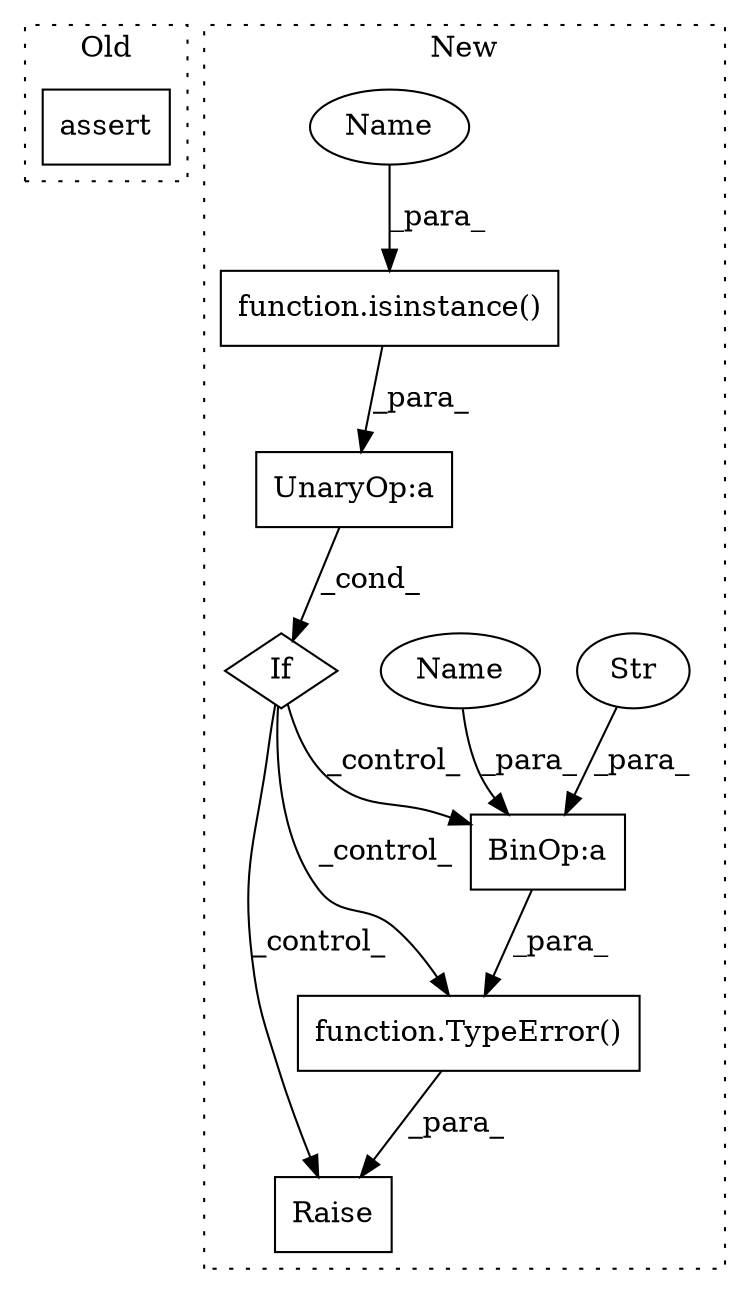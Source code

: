 digraph G {
subgraph cluster0 {
1 [label="assert" a="65" s="11964" l="7" shape="box"];
label = "Old";
style="dotted";
}
subgraph cluster1 {
2 [label="function.isinstance()" a="75" s="12067,12095" l="11,1" shape="box"];
3 [label="BinOp:a" a="82" s="12151" l="3" shape="box"];
4 [label="If" a="96" s="12060,12096" l="3,14" shape="diamond"];
5 [label="UnaryOp:a" a="61" s="12063" l="33" shape="box"];
6 [label="Str" a="66" s="12126" l="25" shape="ellipse"];
7 [label="function.TypeError()" a="75" s="12116,12159" l="10,1" shape="box"];
8 [label="Raise" a="91" s="12110" l="6" shape="box"];
9 [label="Name" a="87" s="12154" l="5" shape="ellipse"];
10 [label="Name" a="87" s="12078" l="5" shape="ellipse"];
label = "New";
style="dotted";
}
2 -> 5 [label="_para_"];
3 -> 7 [label="_para_"];
4 -> 3 [label="_control_"];
4 -> 7 [label="_control_"];
4 -> 8 [label="_control_"];
5 -> 4 [label="_cond_"];
6 -> 3 [label="_para_"];
7 -> 8 [label="_para_"];
9 -> 3 [label="_para_"];
10 -> 2 [label="_para_"];
}